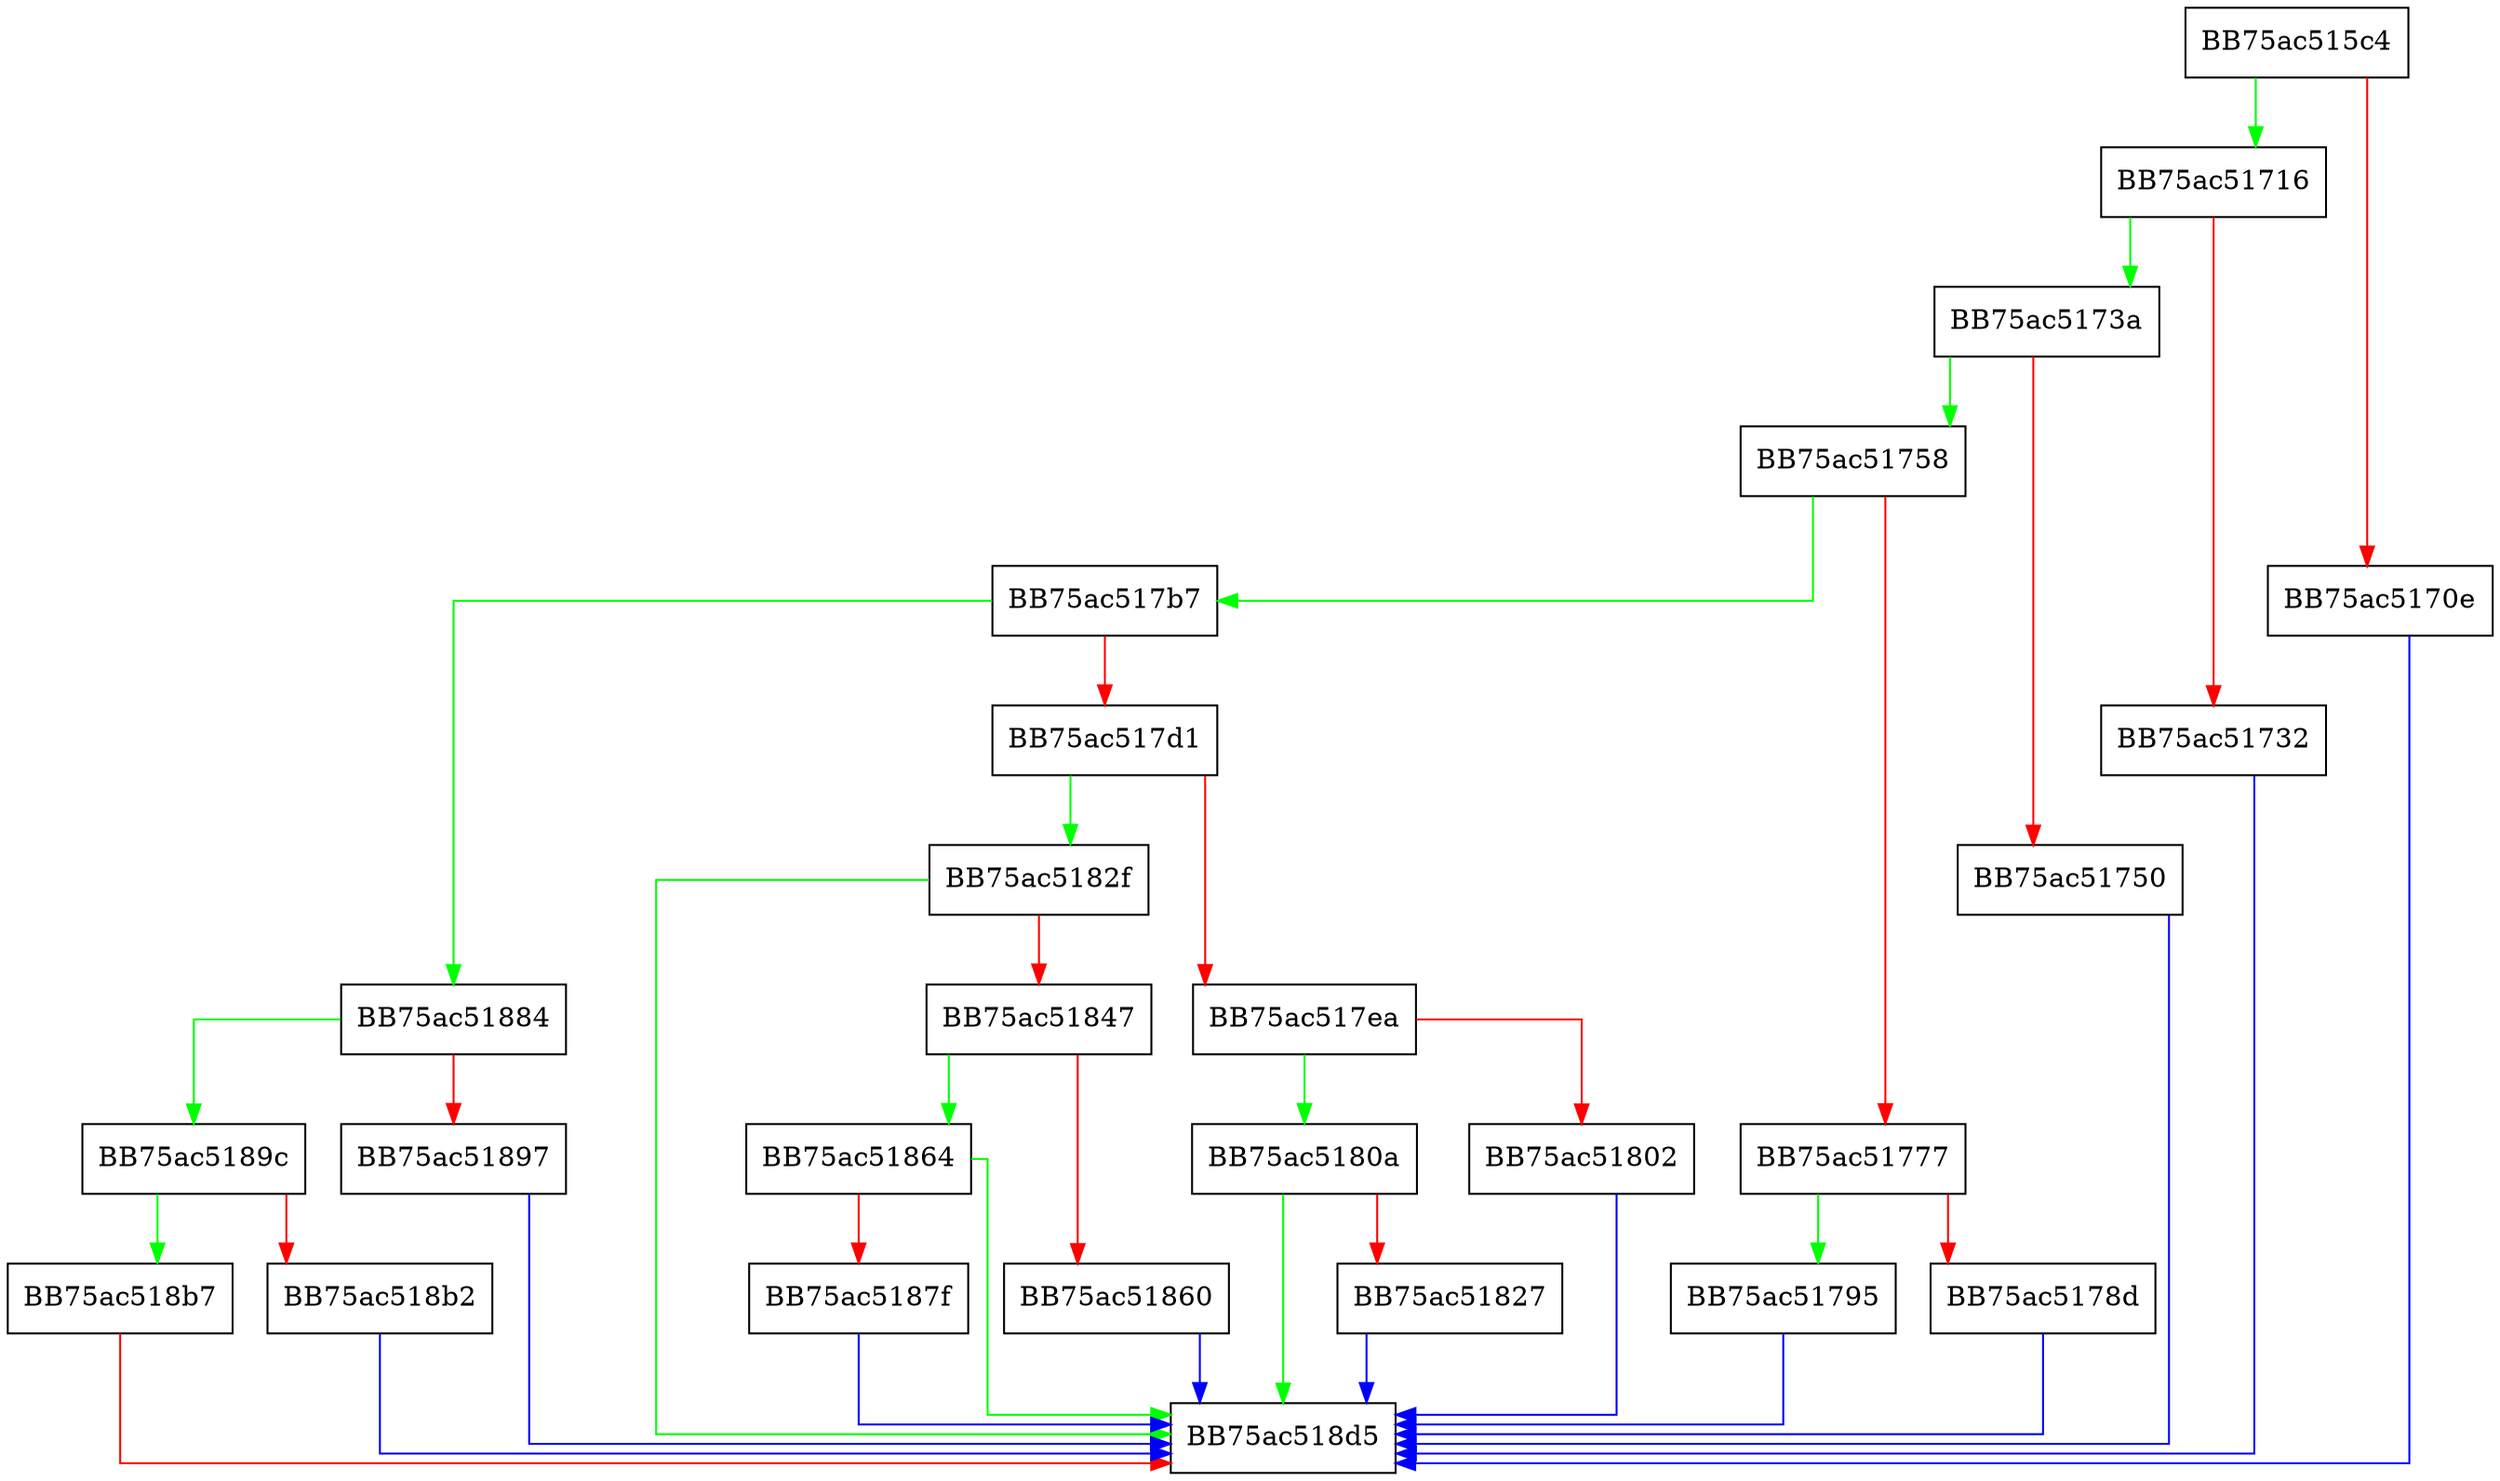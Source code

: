 digraph GetPartitionTypeFromName {
  node [shape="box"];
  graph [splines=ortho];
  BB75ac515c4 -> BB75ac51716 [color="green"];
  BB75ac515c4 -> BB75ac5170e [color="red"];
  BB75ac5170e -> BB75ac518d5 [color="blue"];
  BB75ac51716 -> BB75ac5173a [color="green"];
  BB75ac51716 -> BB75ac51732 [color="red"];
  BB75ac51732 -> BB75ac518d5 [color="blue"];
  BB75ac5173a -> BB75ac51758 [color="green"];
  BB75ac5173a -> BB75ac51750 [color="red"];
  BB75ac51750 -> BB75ac518d5 [color="blue"];
  BB75ac51758 -> BB75ac517b7 [color="green"];
  BB75ac51758 -> BB75ac51777 [color="red"];
  BB75ac51777 -> BB75ac51795 [color="green"];
  BB75ac51777 -> BB75ac5178d [color="red"];
  BB75ac5178d -> BB75ac518d5 [color="blue"];
  BB75ac51795 -> BB75ac518d5 [color="blue"];
  BB75ac517b7 -> BB75ac51884 [color="green"];
  BB75ac517b7 -> BB75ac517d1 [color="red"];
  BB75ac517d1 -> BB75ac5182f [color="green"];
  BB75ac517d1 -> BB75ac517ea [color="red"];
  BB75ac517ea -> BB75ac5180a [color="green"];
  BB75ac517ea -> BB75ac51802 [color="red"];
  BB75ac51802 -> BB75ac518d5 [color="blue"];
  BB75ac5180a -> BB75ac518d5 [color="green"];
  BB75ac5180a -> BB75ac51827 [color="red"];
  BB75ac51827 -> BB75ac518d5 [color="blue"];
  BB75ac5182f -> BB75ac518d5 [color="green"];
  BB75ac5182f -> BB75ac51847 [color="red"];
  BB75ac51847 -> BB75ac51864 [color="green"];
  BB75ac51847 -> BB75ac51860 [color="red"];
  BB75ac51860 -> BB75ac518d5 [color="blue"];
  BB75ac51864 -> BB75ac518d5 [color="green"];
  BB75ac51864 -> BB75ac5187f [color="red"];
  BB75ac5187f -> BB75ac518d5 [color="blue"];
  BB75ac51884 -> BB75ac5189c [color="green"];
  BB75ac51884 -> BB75ac51897 [color="red"];
  BB75ac51897 -> BB75ac518d5 [color="blue"];
  BB75ac5189c -> BB75ac518b7 [color="green"];
  BB75ac5189c -> BB75ac518b2 [color="red"];
  BB75ac518b2 -> BB75ac518d5 [color="blue"];
  BB75ac518b7 -> BB75ac518d5 [color="red"];
}